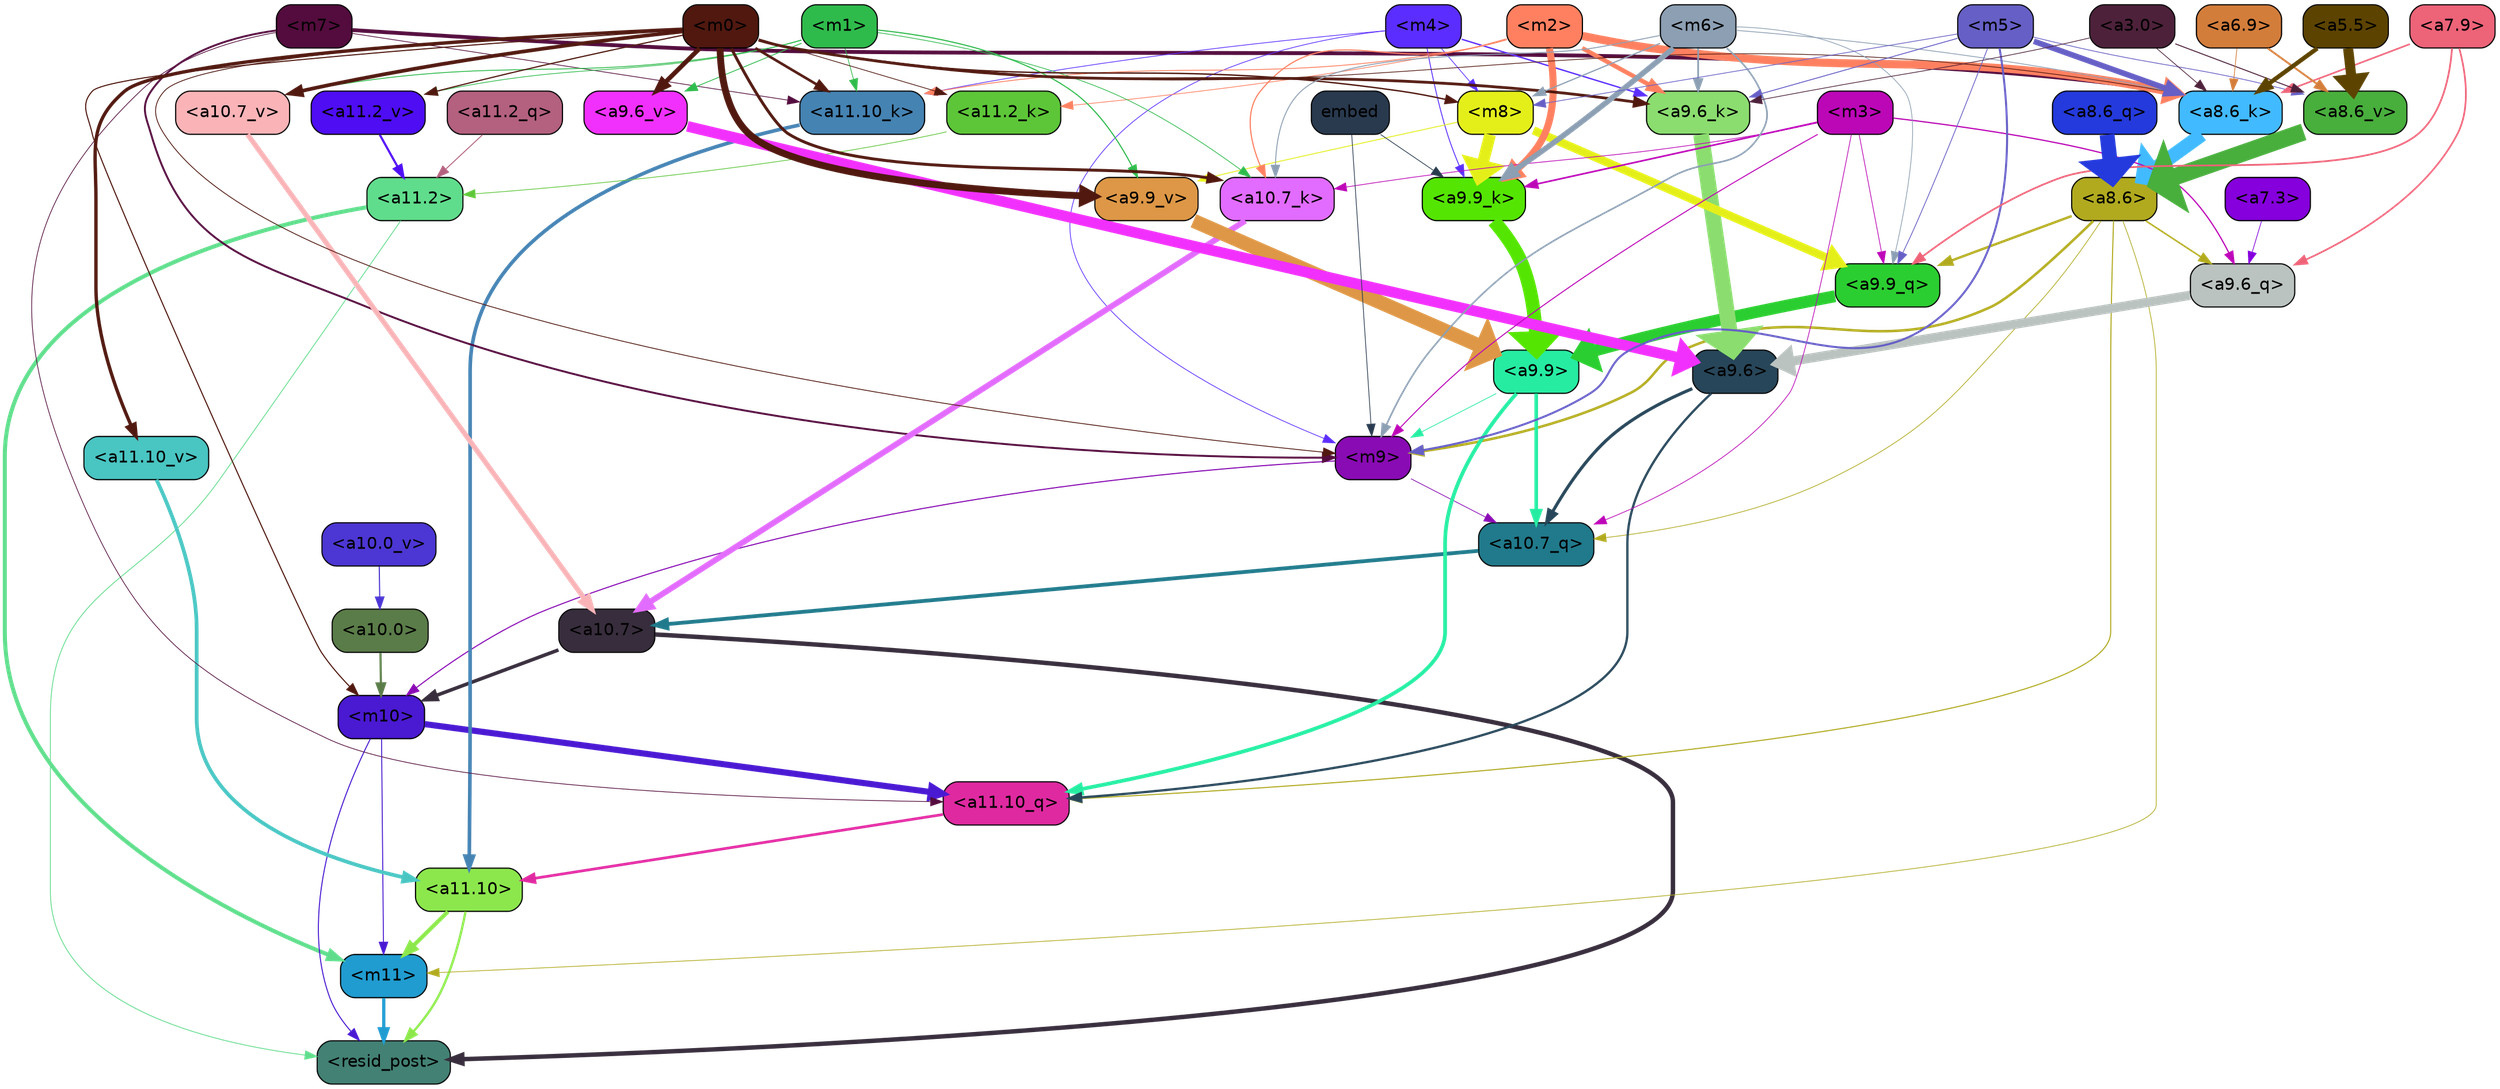 strict digraph "" {
	graph [bgcolor=transparent,
		layout=dot,
		overlap=false,
		splines=true
	];
	"<m11>"	[color=black,
		fillcolor="#209cd0",
		fontname=Helvetica,
		shape=box,
		style="filled, rounded"];
	"<resid_post>"	[color=black,
		fillcolor="#428174",
		fontname=Helvetica,
		shape=box,
		style="filled, rounded"];
	"<m11>" -> "<resid_post>"	[color="#209cd0",
		penwidth=2.702841281890869];
	"<a11.10>"	[color=black,
		fillcolor="#8ce74c",
		fontname=Helvetica,
		shape=box,
		style="filled, rounded"];
	"<a11.10>" -> "<m11>"	[color="#8ce74c",
		penwidth=3.3565988540649414];
	"<a11.10>" -> "<resid_post>"	[color="#8ce74c",
		penwidth=1.9347846508026123];
	"<a11.2>"	[color=black,
		fillcolor="#60dd8c",
		fontname=Helvetica,
		shape=box,
		style="filled, rounded"];
	"<a11.2>" -> "<m11>"	[color="#60dd8c",
		penwidth=3.357710838317871];
	"<a11.2>" -> "<resid_post>"	[color="#60dd8c",
		penwidth=0.6756799221038818];
	"<m10>"	[color=black,
		fillcolor="#4a19d2",
		fontname=Helvetica,
		shape=box,
		style="filled, rounded"];
	"<m10>" -> "<m11>"	[color="#4a19d2",
		penwidth=0.7995781898498535];
	"<m10>" -> "<resid_post>"	[color="#4a19d2",
		penwidth=0.84842848777771];
	"<a11.10_q>"	[color=black,
		fillcolor="#df29a0",
		fontname=Helvetica,
		shape=box,
		style="filled, rounded"];
	"<m10>" -> "<a11.10_q>"	[color="#4a19d2",
		penwidth=5.131217956542969];
	"<a10.7>"	[color=black,
		fillcolor="#372d3c",
		fontname=Helvetica,
		shape=box,
		style="filled, rounded"];
	"<a10.7>" -> "<resid_post>"	[color="#372d3c",
		penwidth=3.701959013938904];
	"<a10.7>" -> "<m10>"	[color="#372d3c",
		penwidth=2.9233598709106445];
	"<a8.6>"	[color=black,
		fillcolor="#b1aa1f",
		fontname=Helvetica,
		shape=box,
		style="filled, rounded"];
	"<a8.6>" -> "<m11>"	[color="#b1aa1f",
		penwidth=0.6];
	"<a8.6>" -> "<a11.10_q>"	[color="#b1aa1f",
		penwidth=0.8920164108276367];
	"<m9>"	[color=black,
		fillcolor="#890bb4",
		fontname=Helvetica,
		shape=box,
		style="filled, rounded"];
	"<a8.6>" -> "<m9>"	[color="#b1aa1f",
		penwidth=2.0895538330078125];
	"<a10.7_q>"	[color=black,
		fillcolor="#207a8b",
		fontname=Helvetica,
		shape=box,
		style="filled, rounded"];
	"<a8.6>" -> "<a10.7_q>"	[color="#b1aa1f",
		penwidth=0.6];
	"<a9.9_q>"	[color=black,
		fillcolor="#2bce30",
		fontname=Helvetica,
		shape=box,
		style="filled, rounded"];
	"<a8.6>" -> "<a9.9_q>"	[color="#b1aa1f",
		penwidth=1.9669651985168457];
	"<a9.6_q>"	[color=black,
		fillcolor="#bbc3c0",
		fontname=Helvetica,
		shape=box,
		style="filled, rounded"];
	"<a8.6>" -> "<a9.6_q>"	[color="#b1aa1f",
		penwidth=1.2784099578857422];
	"<a11.10_q>" -> "<a11.10>"	[color="#df29a0",
		penwidth=2.230653762817383];
	"<a11.2_q>"	[color=black,
		fillcolor="#b4607f",
		fontname=Helvetica,
		shape=box,
		style="filled, rounded"];
	"<a11.2_q>" -> "<a11.2>"	[color="#b4607f",
		penwidth=0.7805061340332031];
	"<a11.10_k>"	[color=black,
		fillcolor="#4583b3",
		fontname=Helvetica,
		shape=box,
		style="filled, rounded"];
	"<a11.10_k>" -> "<a11.10>"	[color="#4583b3",
		penwidth=3.010073661804199];
	"<a11.2_k>"	[color=black,
		fillcolor="#5dc638",
		fontname=Helvetica,
		shape=box,
		style="filled, rounded"];
	"<a11.2_k>" -> "<a11.2>"	[color="#5dc638",
		penwidth=0.6];
	"<a11.10_v>"	[color=black,
		fillcolor="#49c5c2",
		fontname=Helvetica,
		shape=box,
		style="filled, rounded"];
	"<a11.10_v>" -> "<a11.10>"	[color="#49c5c2",
		penwidth=3.0961761474609375];
	"<a11.2_v>"	[color=black,
		fillcolor="#4e0df2",
		fontname=Helvetica,
		shape=box,
		style="filled, rounded"];
	"<a11.2_v>" -> "<a11.2>"	[color="#4e0df2",
		penwidth=1.7951231002807617];
	"<a9.9>"	[color=black,
		fillcolor="#26eca2",
		fontname=Helvetica,
		shape=box,
		style="filled, rounded"];
	"<a9.9>" -> "<a11.10_q>"	[color="#26eca2",
		penwidth=3.086172103881836];
	"<a9.9>" -> "<m9>"	[color="#26eca2",
		penwidth=0.6];
	"<a9.9>" -> "<a10.7_q>"	[color="#26eca2",
		penwidth=2.9829912185668945];
	"<a9.6>"	[color=black,
		fillcolor="#274659",
		fontname=Helvetica,
		shape=box,
		style="filled, rounded"];
	"<a9.6>" -> "<a11.10_q>"	[color="#274659",
		penwidth=1.9188203811645508];
	"<a9.6>" -> "<a10.7_q>"	[color="#274659",
		penwidth=2.6223926544189453];
	"<m7>"	[color=black,
		fillcolor="#530c3d",
		fontname=Helvetica,
		shape=box,
		style="filled, rounded"];
	"<m7>" -> "<a11.10_q>"	[color="#530c3d",
		penwidth=0.6];
	"<m7>" -> "<a11.10_k>"	[color="#530c3d",
		penwidth=0.6];
	"<m7>" -> "<m9>"	[color="#530c3d",
		penwidth=1.602376937866211];
	"<a8.6_k>"	[color=black,
		fillcolor="#42baff",
		fontname=Helvetica,
		shape=box,
		style="filled, rounded"];
	"<m7>" -> "<a8.6_k>"	[color="#530c3d",
		penwidth=3.1968326568603516];
	"<m4>"	[color=black,
		fillcolor="#5b2dff",
		fontname=Helvetica,
		shape=box,
		style="filled, rounded"];
	"<m4>" -> "<a11.10_k>"	[color="#5b2dff",
		penwidth=0.6];
	"<m4>" -> "<m9>"	[color="#5b2dff",
		penwidth=0.6];
	"<a9.9_k>"	[color=black,
		fillcolor="#55e502",
		fontname=Helvetica,
		shape=box,
		style="filled, rounded"];
	"<m4>" -> "<a9.9_k>"	[color="#5b2dff",
		penwidth=0.7440586090087891];
	"<a9.6_k>"	[color=black,
		fillcolor="#8bdd6f",
		fontname=Helvetica,
		shape=box,
		style="filled, rounded"];
	"<m4>" -> "<a9.6_k>"	[color="#5b2dff",
		penwidth=1.1381549835205078];
	"<m8>"	[color=black,
		fillcolor="#e4ef1a",
		fontname=Helvetica,
		shape=box,
		style="filled, rounded"];
	"<m4>" -> "<m8>"	[color="#5b2dff",
		penwidth=0.6];
	"<m2>"	[color=black,
		fillcolor="#ff8060",
		fontname=Helvetica,
		shape=box,
		style="filled, rounded"];
	"<m2>" -> "<a11.10_k>"	[color="#ff8060",
		penwidth=0.7053709030151367];
	"<m2>" -> "<a11.2_k>"	[color="#ff8060",
		penwidth=0.6];
	"<a10.7_k>"	[color=black,
		fillcolor="#e26cff",
		fontname=Helvetica,
		shape=box,
		style="filled, rounded"];
	"<m2>" -> "<a10.7_k>"	[color="#ff8060",
		penwidth=0.9458351135253906];
	"<m2>" -> "<a9.9_k>"	[color="#ff8060",
		penwidth=5.899354457855225];
	"<m2>" -> "<a9.6_k>"	[color="#ff8060",
		penwidth=3.641721725463867];
	"<m2>" -> "<a8.6_k>"	[color="#ff8060",
		penwidth=6.741854667663574];
	"<m1>"	[color=black,
		fillcolor="#2fbb4c",
		fontname=Helvetica,
		shape=box,
		style="filled, rounded"];
	"<m1>" -> "<a11.10_k>"	[color="#2fbb4c",
		penwidth=0.6];
	"<m1>" -> "<a11.2_v>"	[color="#2fbb4c",
		penwidth=0.6];
	"<m1>" -> "<a10.7_k>"	[color="#2fbb4c",
		penwidth=0.6];
	"<a10.7_v>"	[color=black,
		fillcolor="#fab4b7",
		fontname=Helvetica,
		shape=box,
		style="filled, rounded"];
	"<m1>" -> "<a10.7_v>"	[color="#2fbb4c",
		penwidth=0.7276821136474609];
	"<a9.9_v>"	[color=black,
		fillcolor="#dd9746",
		fontname=Helvetica,
		shape=box,
		style="filled, rounded"];
	"<m1>" -> "<a9.9_v>"	[color="#2fbb4c",
		penwidth=0.9372577667236328];
	"<a9.6_v>"	[color=black,
		fillcolor="#f130fd",
		fontname=Helvetica,
		shape=box,
		style="filled, rounded"];
	"<m1>" -> "<a9.6_v>"	[color="#2fbb4c",
		penwidth=0.6895580291748047];
	"<m0>"	[color=black,
		fillcolor="#50180f",
		fontname=Helvetica,
		shape=box,
		style="filled, rounded"];
	"<m0>" -> "<m10>"	[color="#50180f",
		penwidth=0.9029474258422852];
	"<m0>" -> "<a11.10_k>"	[color="#50180f",
		penwidth=2.144052505493164];
	"<m0>" -> "<a11.2_k>"	[color="#50180f",
		penwidth=0.6134786605834961];
	"<m0>" -> "<a11.10_v>"	[color="#50180f",
		penwidth=2.813839912414551];
	"<m0>" -> "<a11.2_v>"	[color="#50180f",
		penwidth=0.9900531768798828];
	"<m0>" -> "<m9>"	[color="#50180f",
		penwidth=0.6837482452392578];
	"<m0>" -> "<a10.7_k>"	[color="#50180f",
		penwidth=2.4311294555664062];
	"<m0>" -> "<a10.7_v>"	[color="#50180f",
		penwidth=3.061185836791992];
	"<m0>" -> "<a9.6_k>"	[color="#50180f",
		penwidth=2.3033218383789062];
	"<m0>" -> "<a9.9_v>"	[color="#50180f",
		penwidth=5.749459266662598];
	"<m0>" -> "<a9.6_v>"	[color="#50180f",
		penwidth=3.8124656677246094];
	"<m0>" -> "<m8>"	[color="#50180f",
		penwidth=1.1439266204833984];
	"<m0>" -> "<a8.6_k>"	[color="#50180f",
		penwidth=0.6];
	"<a10.0>"	[color=black,
		fillcolor="#5a7c48",
		fontname=Helvetica,
		shape=box,
		style="filled, rounded"];
	"<a10.0>" -> "<m10>"	[color="#5a7c48",
		penwidth=1.7953290939331055];
	"<m9>" -> "<m10>"	[color="#890bb4",
		penwidth=0.8976783752441406];
	"<m9>" -> "<a10.7_q>"	[color="#890bb4",
		penwidth=0.6];
	"<a10.7_q>" -> "<a10.7>"	[color="#207a8b",
		penwidth=3.1667375564575195];
	"<a10.7_k>" -> "<a10.7>"	[color="#e26cff",
		penwidth=4.86921501159668];
	"<a10.7_v>" -> "<a10.7>"	[color="#fab4b7",
		penwidth=4.189113616943359];
	"<a10.0_v>"	[color=black,
		fillcolor="#4c36d4",
		fontname=Helvetica,
		shape=box,
		style="filled, rounded"];
	"<a10.0_v>" -> "<a10.0>"	[color="#4c36d4",
		penwidth=0.9297943115234375];
	"<m3>"	[color=black,
		fillcolor="#bc07b7",
		fontname=Helvetica,
		shape=box,
		style="filled, rounded"];
	"<m3>" -> "<m9>"	[color="#bc07b7",
		penwidth=0.8340511322021484];
	"<m3>" -> "<a10.7_q>"	[color="#bc07b7",
		penwidth=0.6];
	"<m3>" -> "<a10.7_k>"	[color="#bc07b7",
		penwidth=0.6];
	"<m3>" -> "<a9.9_q>"	[color="#bc07b7",
		penwidth=0.6];
	"<m3>" -> "<a9.6_q>"	[color="#bc07b7",
		penwidth=1.023146629333496];
	"<m3>" -> "<a9.9_k>"	[color="#bc07b7",
		penwidth=1.3686113357543945];
	"<m6>"	[color=black,
		fillcolor="#8c9fb3",
		fontname=Helvetica,
		shape=box,
		style="filled, rounded"];
	"<m6>" -> "<m9>"	[color="#8c9fb3",
		penwidth=1.3627052307128906];
	"<m6>" -> "<a10.7_k>"	[color="#8c9fb3",
		penwidth=0.7860317230224609];
	"<m6>" -> "<a9.9_q>"	[color="#8c9fb3",
		penwidth=0.6];
	"<m6>" -> "<a9.9_k>"	[color="#8c9fb3",
		penwidth=4.531258583068848];
	"<m6>" -> "<a9.6_k>"	[color="#8c9fb3",
		penwidth=1.4181280136108398];
	"<m6>" -> "<m8>"	[color="#8c9fb3",
		penwidth=1.0155630111694336];
	"<m6>" -> "<a8.6_k>"	[color="#8c9fb3",
		penwidth=0.6571521759033203];
	"<m5>"	[color=black,
		fillcolor="#665fc5",
		fontname=Helvetica,
		shape=box,
		style="filled, rounded"];
	"<m5>" -> "<m9>"	[color="#665fc5",
		penwidth=1.681243896484375];
	"<m5>" -> "<a9.9_q>"	[color="#665fc5",
		penwidth=0.6613569259643555];
	"<m5>" -> "<a9.6_k>"	[color="#665fc5",
		penwidth=0.758631706237793];
	"<m5>" -> "<m8>"	[color="#665fc5",
		penwidth=0.6134414672851562];
	"<m5>" -> "<a8.6_k>"	[color="#665fc5",
		penwidth=4.6982269287109375];
	"<a8.6_v>"	[color=black,
		fillcolor="#48ae3c",
		fontname=Helvetica,
		shape=box,
		style="filled, rounded"];
	"<m5>" -> "<a8.6_v>"	[color="#665fc5",
		penwidth=0.6290683746337891];
	embed	[color=black,
		fillcolor="#293a4f",
		fontname=Helvetica,
		shape=box,
		style="filled, rounded"];
	embed -> "<m9>"	[color="#293a4f",
		penwidth=0.6];
	embed -> "<a9.9_k>"	[color="#293a4f",
		penwidth=0.6];
	"<a9.9_q>" -> "<a9.9>"	[color="#2bce30",
		penwidth=9.939762115478516];
	"<a9.6_q>" -> "<a9.6>"	[color="#bbc3c0",
		penwidth=7.661715507507324];
	"<a9.9_k>" -> "<a9.9>"	[color="#55e502",
		penwidth=11.399191856384277];
	"<a9.6_k>" -> "<a9.6>"	[color="#8bdd6f",
		penwidth=13.081165313720703];
	"<a9.9_v>" -> "<a9.9>"	[color="#dd9746",
		penwidth=11.790493965148926];
	"<a9.6_v>" -> "<a9.6>"	[color="#f130fd",
		penwidth=8.907938003540039];
	"<m8>" -> "<a9.9_q>"	[color="#e4ef1a",
		penwidth=6.900845050811768];
	"<m8>" -> "<a9.9_k>"	[color="#e4ef1a",
		penwidth=9.720273971557617];
	"<m8>" -> "<a9.9_v>"	[color="#e4ef1a",
		penwidth=0.7325820922851562];
	"<a7.9>"	[color=black,
		fillcolor="#ed6378",
		fontname=Helvetica,
		shape=box,
		style="filled, rounded"];
	"<a7.9>" -> "<a9.9_q>"	[color="#ed6378",
		penwidth=1.4397644996643066];
	"<a7.9>" -> "<a9.6_q>"	[color="#ed6378",
		penwidth=1.3931035995483398];
	"<a7.9>" -> "<a8.6_k>"	[color="#ed6378",
		penwidth=1.3346061706542969];
	"<a7.3>"	[color=black,
		fillcolor="#8500dc",
		fontname=Helvetica,
		shape=box,
		style="filled, rounded"];
	"<a7.3>" -> "<a9.6_q>"	[color="#8500dc",
		penwidth=0.6];
	"<a3.0>"	[color=black,
		fillcolor="#4d213a",
		fontname=Helvetica,
		shape=box,
		style="filled, rounded"];
	"<a3.0>" -> "<a9.6_k>"	[color="#4d213a",
		penwidth=0.6];
	"<a3.0>" -> "<a8.6_k>"	[color="#4d213a",
		penwidth=0.6];
	"<a3.0>" -> "<a8.6_v>"	[color="#4d213a",
		penwidth=0.8148288726806641];
	"<a8.6_q>"	[color=black,
		fillcolor="#243adc",
		fontname=Helvetica,
		shape=box,
		style="filled, rounded"];
	"<a8.6_q>" -> "<a8.6>"	[color="#243adc",
		penwidth=12.358373165130615];
	"<a8.6_k>" -> "<a8.6>"	[color="#42baff",
		penwidth=11.655789375305176];
	"<a8.6_v>" -> "<a8.6>"	[color="#48ae3c",
		penwidth=14.296124935150146];
	"<a6.9>"	[color=black,
		fillcolor="#d37d3b",
		fontname=Helvetica,
		shape=box,
		style="filled, rounded"];
	"<a6.9>" -> "<a8.6_k>"	[color="#d37d3b",
		penwidth=0.6];
	"<a6.9>" -> "<a8.6_v>"	[color="#d37d3b",
		penwidth=1.563425064086914];
	"<a5.5>"	[color=black,
		fillcolor="#5c4300",
		fontname=Helvetica,
		shape=box,
		style="filled, rounded"];
	"<a5.5>" -> "<a8.6_k>"	[color="#5c4300",
		penwidth=3.608060836791992];
	"<a5.5>" -> "<a8.6_v>"	[color="#5c4300",
		penwidth=8.398509979248047];
}
